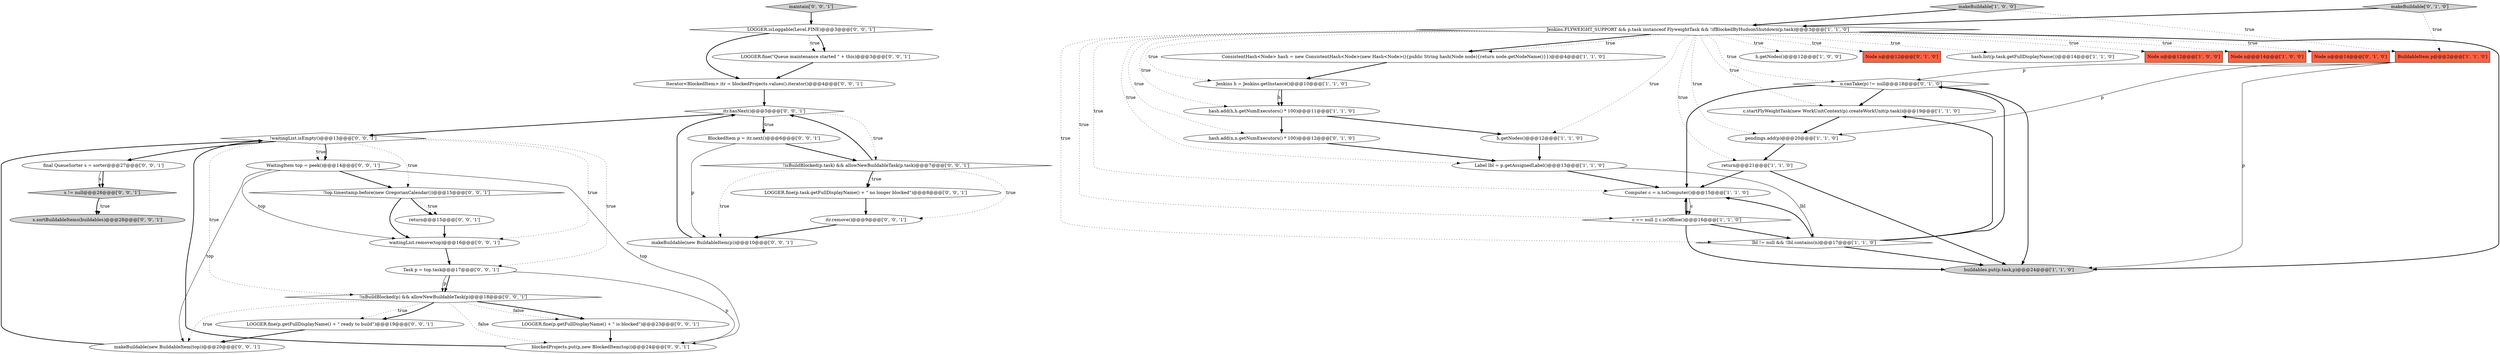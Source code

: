 digraph {
38 [style = filled, label = "LOGGER.isLoggable(Level.FINE)@@@3@@@['0', '0', '1']", fillcolor = white, shape = diamond image = "AAA0AAABBB3BBB"];
43 [style = filled, label = "maintain['0', '0', '1']", fillcolor = lightgray, shape = diamond image = "AAA0AAABBB3BBB"];
21 [style = filled, label = "n.canTake(p) != null@@@18@@@['0', '1', '0']", fillcolor = white, shape = diamond image = "AAA1AAABBB2BBB"];
11 [style = filled, label = "c.startFlyWeightTask(new WorkUnitContext(p).createWorkUnit(p.task))@@@19@@@['1', '1', '0']", fillcolor = white, shape = ellipse image = "AAA0AAABBB1BBB"];
2 [style = filled, label = "h.getNodes()@@@12@@@['1', '0', '0']", fillcolor = white, shape = ellipse image = "AAA0AAABBB1BBB"];
28 [style = filled, label = "WaitingItem top = peek()@@@14@@@['0', '0', '1']", fillcolor = white, shape = ellipse image = "AAA0AAABBB3BBB"];
3 [style = filled, label = "BuildableItem p@@@2@@@['1', '1', '0']", fillcolor = tomato, shape = box image = "AAA0AAABBB1BBB"];
23 [style = filled, label = "Node n@@@12@@@['0', '1', '0']", fillcolor = tomato, shape = box image = "AAA0AAABBB2BBB"];
18 [style = filled, label = "Computer c = n.toComputer()@@@15@@@['1', '1', '0']", fillcolor = white, shape = ellipse image = "AAA0AAABBB1BBB"];
31 [style = filled, label = "waitingList.remove(top)@@@16@@@['0', '0', '1']", fillcolor = white, shape = ellipse image = "AAA0AAABBB3BBB"];
15 [style = filled, label = "hash.list(p.task.getFullDisplayName())@@@14@@@['1', '1', '0']", fillcolor = white, shape = ellipse image = "AAA0AAABBB1BBB"];
25 [style = filled, label = "Iterator<BlockedItem> itr = blockedProjects.values().iterator()@@@4@@@['0', '0', '1']", fillcolor = white, shape = ellipse image = "AAA0AAABBB3BBB"];
27 [style = filled, label = "itr.remove()@@@9@@@['0', '0', '1']", fillcolor = white, shape = ellipse image = "AAA0AAABBB3BBB"];
29 [style = filled, label = "blockedProjects.put(p,new BlockedItem(top))@@@24@@@['0', '0', '1']", fillcolor = white, shape = ellipse image = "AAA0AAABBB3BBB"];
36 [style = filled, label = "!isBuildBlocked(p.task) && allowNewBuildableTask(p.task)@@@7@@@['0', '0', '1']", fillcolor = white, shape = diamond image = "AAA0AAABBB3BBB"];
47 [style = filled, label = "!waitingList.isEmpty()@@@13@@@['0', '0', '1']", fillcolor = white, shape = diamond image = "AAA0AAABBB3BBB"];
9 [style = filled, label = "Jenkins h = Jenkins.getInstance()@@@10@@@['1', '1', '0']", fillcolor = white, shape = ellipse image = "AAA0AAABBB1BBB"];
30 [style = filled, label = "return@@@15@@@['0', '0', '1']", fillcolor = white, shape = ellipse image = "AAA0AAABBB3BBB"];
24 [style = filled, label = "LOGGER.fine(p.getFullDisplayName() + \" is blocked\")@@@23@@@['0', '0', '1']", fillcolor = white, shape = ellipse image = "AAA0AAABBB3BBB"];
4 [style = filled, label = "hash.add(h,h.getNumExecutors() * 100)@@@11@@@['1', '1', '0']", fillcolor = white, shape = ellipse image = "AAA0AAABBB1BBB"];
35 [style = filled, label = "makeBuildable(new BuildableItem(top))@@@20@@@['0', '0', '1']", fillcolor = white, shape = ellipse image = "AAA0AAABBB3BBB"];
10 [style = filled, label = "Node n@@@12@@@['1', '0', '0']", fillcolor = tomato, shape = box image = "AAA0AAABBB1BBB"];
34 [style = filled, label = "s.sortBuildableItems(buildables)@@@28@@@['0', '0', '1']", fillcolor = lightgray, shape = ellipse image = "AAA0AAABBB3BBB"];
39 [style = filled, label = "!top.timestamp.before(new GregorianCalendar())@@@15@@@['0', '0', '1']", fillcolor = white, shape = diamond image = "AAA0AAABBB3BBB"];
0 [style = filled, label = "lbl != null && !lbl.contains(n)@@@17@@@['1', '1', '0']", fillcolor = white, shape = diamond image = "AAA0AAABBB1BBB"];
8 [style = filled, label = "makeBuildable['1', '0', '0']", fillcolor = lightgray, shape = diamond image = "AAA0AAABBB1BBB"];
37 [style = filled, label = "itr.hasNext()@@@5@@@['0', '0', '1']", fillcolor = white, shape = diamond image = "AAA0AAABBB3BBB"];
5 [style = filled, label = "Label lbl = p.getAssignedLabel()@@@13@@@['1', '1', '0']", fillcolor = white, shape = ellipse image = "AAA0AAABBB1BBB"];
19 [style = filled, label = "makeBuildable['0', '1', '0']", fillcolor = lightgray, shape = diamond image = "AAA0AAABBB2BBB"];
22 [style = filled, label = "hash.add(n,n.getNumExecutors() * 100)@@@12@@@['0', '1', '0']", fillcolor = white, shape = ellipse image = "AAA0AAABBB2BBB"];
7 [style = filled, label = "ConsistentHash<Node> hash = new ConsistentHash<Node>(new Hash<Node>(){public String hash(Node node){return node.getNodeName()}})@@@4@@@['1', '1', '0']", fillcolor = white, shape = ellipse image = "AAA0AAABBB1BBB"];
13 [style = filled, label = "Jenkins.FLYWEIGHT_SUPPORT && p.task instanceof FlyweightTask && !ifBlockedByHudsonShutdown(p.task)@@@3@@@['1', '1', '0']", fillcolor = white, shape = diamond image = "AAA0AAABBB1BBB"];
33 [style = filled, label = "s != null@@@28@@@['0', '0', '1']", fillcolor = lightgray, shape = diamond image = "AAA0AAABBB3BBB"];
42 [style = filled, label = "BlockedItem p = itr.next()@@@6@@@['0', '0', '1']", fillcolor = white, shape = ellipse image = "AAA0AAABBB3BBB"];
1 [style = filled, label = "pendings.add(p)@@@20@@@['1', '1', '0']", fillcolor = white, shape = ellipse image = "AAA0AAABBB1BBB"];
26 [style = filled, label = "LOGGER.fine(\"Queue maintenance started \" + this)@@@3@@@['0', '0', '1']", fillcolor = white, shape = ellipse image = "AAA0AAABBB3BBB"];
44 [style = filled, label = "LOGGER.fine(p.task.getFullDisplayName() + \" no longer blocked\")@@@8@@@['0', '0', '1']", fillcolor = white, shape = ellipse image = "AAA0AAABBB3BBB"];
45 [style = filled, label = "LOGGER.fine(p.getFullDisplayName() + \" ready to build\")@@@19@@@['0', '0', '1']", fillcolor = white, shape = ellipse image = "AAA0AAABBB3BBB"];
6 [style = filled, label = "Node n@@@14@@@['1', '0', '0']", fillcolor = tomato, shape = box image = "AAA0AAABBB1BBB"];
17 [style = filled, label = "buildables.put(p.task,p)@@@24@@@['1', '1', '0']", fillcolor = lightgray, shape = ellipse image = "AAA0AAABBB1BBB"];
20 [style = filled, label = "Node n@@@14@@@['0', '1', '0']", fillcolor = tomato, shape = box image = "AAA0AAABBB2BBB"];
12 [style = filled, label = "return@@@21@@@['1', '1', '0']", fillcolor = white, shape = ellipse image = "AAA0AAABBB1BBB"];
41 [style = filled, label = "!isBuildBlocked(p) && allowNewBuildableTask(p)@@@18@@@['0', '0', '1']", fillcolor = white, shape = diamond image = "AAA0AAABBB3BBB"];
40 [style = filled, label = "final QueueSorter s = sorter@@@27@@@['0', '0', '1']", fillcolor = white, shape = ellipse image = "AAA0AAABBB3BBB"];
32 [style = filled, label = "Task p = top.task@@@17@@@['0', '0', '1']", fillcolor = white, shape = ellipse image = "AAA0AAABBB3BBB"];
14 [style = filled, label = "h.getNodes()@@@12@@@['1', '1', '0']", fillcolor = white, shape = ellipse image = "AAA0AAABBB1BBB"];
46 [style = filled, label = "makeBuildable(new BuildableItem(p))@@@10@@@['0', '0', '1']", fillcolor = white, shape = ellipse image = "AAA0AAABBB3BBB"];
16 [style = filled, label = "c == null || c.isOffline()@@@16@@@['1', '1', '0']", fillcolor = white, shape = diamond image = "AAA0AAABBB1BBB"];
41->35 [style = dotted, label="true"];
38->26 [style = bold, label=""];
13->1 [style = dotted, label="true"];
3->21 [style = solid, label="p"];
32->29 [style = solid, label="p"];
16->0 [style = bold, label=""];
33->34 [style = bold, label=""];
39->30 [style = dotted, label="true"];
4->22 [style = bold, label=""];
31->32 [style = bold, label=""];
26->25 [style = bold, label=""];
47->41 [style = dotted, label="true"];
46->37 [style = bold, label=""];
37->42 [style = bold, label=""];
21->18 [style = bold, label=""];
47->28 [style = dotted, label="true"];
28->39 [style = bold, label=""];
13->0 [style = dotted, label="true"];
0->21 [style = bold, label=""];
13->22 [style = dotted, label="true"];
5->18 [style = bold, label=""];
41->45 [style = dotted, label="true"];
36->44 [style = dotted, label="true"];
24->29 [style = bold, label=""];
25->37 [style = bold, label=""];
13->12 [style = dotted, label="true"];
39->30 [style = bold, label=""];
28->29 [style = solid, label="top"];
19->3 [style = dotted, label="true"];
14->5 [style = bold, label=""];
39->31 [style = bold, label=""];
38->25 [style = bold, label=""];
13->4 [style = dotted, label="true"];
41->45 [style = bold, label=""];
41->24 [style = bold, label=""];
7->9 [style = bold, label=""];
1->12 [style = bold, label=""];
13->16 [style = dotted, label="true"];
13->10 [style = dotted, label="true"];
38->26 [style = dotted, label="true"];
0->11 [style = bold, label=""];
47->32 [style = dotted, label="true"];
30->31 [style = bold, label=""];
47->40 [style = bold, label=""];
40->33 [style = solid, label="s"];
47->28 [style = bold, label=""];
47->39 [style = dotted, label="true"];
44->27 [style = bold, label=""];
5->0 [style = solid, label="lbl"];
12->18 [style = bold, label=""];
0->17 [style = bold, label=""];
3->17 [style = solid, label="p"];
13->15 [style = dotted, label="true"];
35->47 [style = bold, label=""];
13->14 [style = dotted, label="true"];
37->36 [style = dotted, label="true"];
21->11 [style = bold, label=""];
42->46 [style = solid, label="p"];
13->6 [style = dotted, label="true"];
9->4 [style = bold, label=""];
13->17 [style = bold, label=""];
28->31 [style = solid, label="top"];
13->11 [style = dotted, label="true"];
40->33 [style = bold, label=""];
32->41 [style = solid, label="p"];
13->9 [style = dotted, label="true"];
19->13 [style = bold, label=""];
13->23 [style = dotted, label="true"];
9->4 [style = solid, label="h"];
29->47 [style = bold, label=""];
12->17 [style = bold, label=""];
13->18 [style = dotted, label="true"];
37->42 [style = dotted, label="true"];
36->44 [style = bold, label=""];
33->34 [style = dotted, label="true"];
18->16 [style = bold, label=""];
8->13 [style = bold, label=""];
42->36 [style = bold, label=""];
45->35 [style = bold, label=""];
8->3 [style = dotted, label="true"];
16->17 [style = bold, label=""];
37->47 [style = bold, label=""];
3->1 [style = solid, label="p"];
13->21 [style = dotted, label="true"];
22->5 [style = bold, label=""];
13->7 [style = bold, label=""];
36->37 [style = bold, label=""];
36->27 [style = dotted, label="true"];
16->18 [style = bold, label=""];
27->46 [style = bold, label=""];
21->17 [style = bold, label=""];
11->1 [style = bold, label=""];
41->29 [style = dotted, label="false"];
41->24 [style = dotted, label="false"];
13->2 [style = dotted, label="true"];
13->20 [style = dotted, label="true"];
18->16 [style = solid, label="c"];
4->14 [style = bold, label=""];
13->5 [style = dotted, label="true"];
28->35 [style = solid, label="top"];
32->41 [style = bold, label=""];
43->38 [style = bold, label=""];
13->7 [style = dotted, label="true"];
36->46 [style = dotted, label="true"];
0->18 [style = bold, label=""];
47->31 [style = dotted, label="true"];
}
